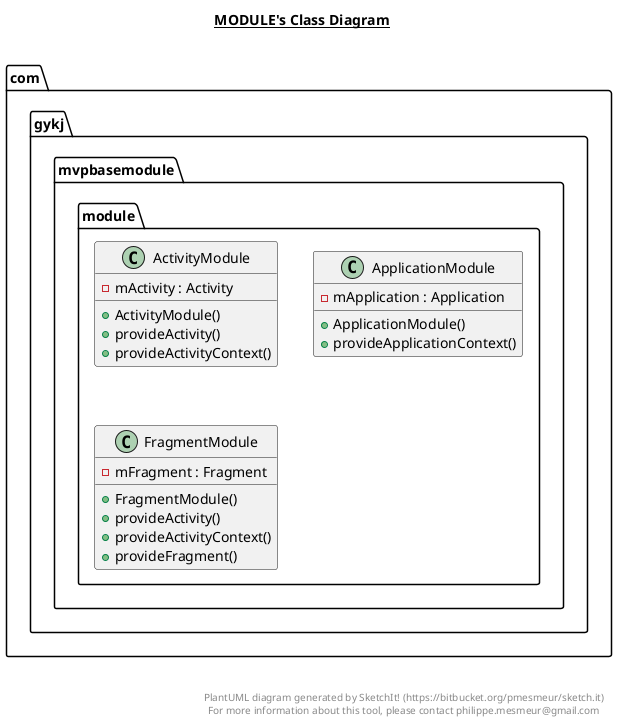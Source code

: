 @startuml

title __MODULE's Class Diagram__\n

  namespace com.gykj.mvpbasemodule {
    namespace module {
      class com.gykj.mvpbasemodule.module.ActivityModule {
          - mActivity : Activity
          + ActivityModule()
          + provideActivity()
          + provideActivityContext()
      }
    }
  }
  

  namespace com.gykj.mvpbasemodule {
    namespace module {
      class com.gykj.mvpbasemodule.module.ApplicationModule {
          - mApplication : Application
          + ApplicationModule()
          + provideApplicationContext()
      }
    }
  }
  

  namespace com.gykj.mvpbasemodule {
    namespace module {
      class com.gykj.mvpbasemodule.module.FragmentModule {
          - mFragment : Fragment
          + FragmentModule()
          + provideActivity()
          + provideActivityContext()
          + provideFragment()
      }
    }
  }
  



right footer


PlantUML diagram generated by SketchIt! (https://bitbucket.org/pmesmeur/sketch.it)
For more information about this tool, please contact philippe.mesmeur@gmail.com
endfooter

@enduml
